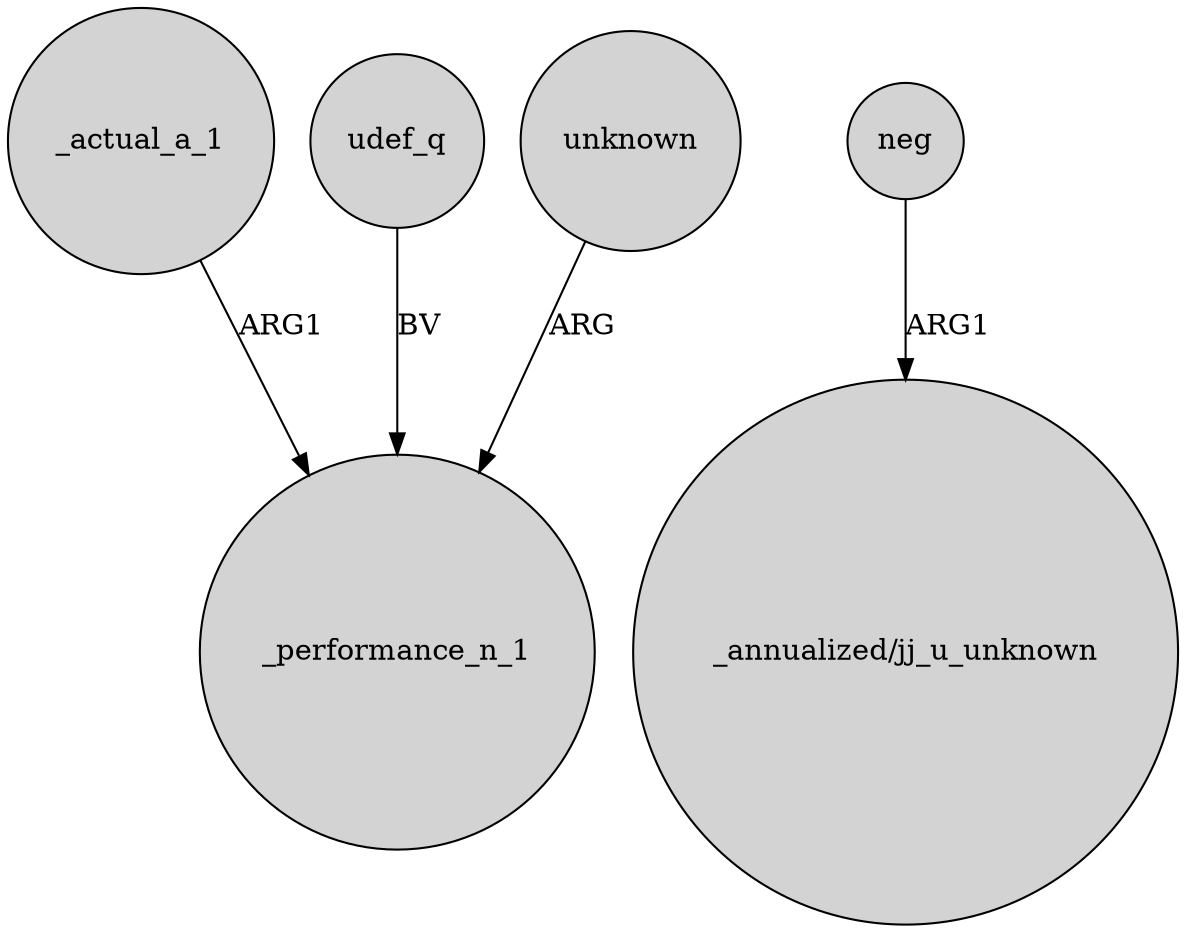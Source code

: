 digraph {
	node [shape=circle style=filled]
	_actual_a_1 -> _performance_n_1 [label=ARG1]
	udef_q -> _performance_n_1 [label=BV]
	neg -> "_annualized/jj_u_unknown" [label=ARG1]
	unknown -> _performance_n_1 [label=ARG]
}
